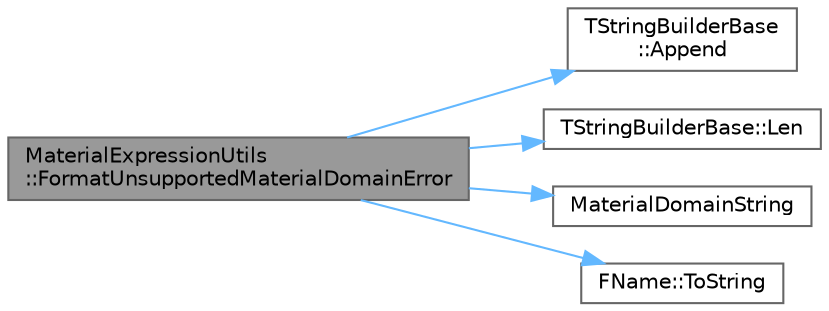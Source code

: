 digraph "MaterialExpressionUtils::FormatUnsupportedMaterialDomainError"
{
 // INTERACTIVE_SVG=YES
 // LATEX_PDF_SIZE
  bgcolor="transparent";
  edge [fontname=Helvetica,fontsize=10,labelfontname=Helvetica,labelfontsize=10];
  node [fontname=Helvetica,fontsize=10,shape=box,height=0.2,width=0.4];
  rankdir="LR";
  Node1 [id="Node000001",label="MaterialExpressionUtils\l::FormatUnsupportedMaterialDomainError",height=0.2,width=0.4,color="gray40", fillcolor="grey60", style="filled", fontcolor="black",tooltip=" "];
  Node1 -> Node2 [id="edge1_Node000001_Node000002",color="steelblue1",style="solid",tooltip=" "];
  Node2 [id="Node000002",label="TStringBuilderBase\l::Append",height=0.2,width=0.4,color="grey40", fillcolor="white", style="filled",URL="$d6/dbc/classTStringBuilderBase.html#aa69f1e13dce5e56e61aaa197bbf7a142",tooltip=" "];
  Node1 -> Node3 [id="edge2_Node000001_Node000003",color="steelblue1",style="solid",tooltip=" "];
  Node3 [id="Node000003",label="TStringBuilderBase::Len",height=0.2,width=0.4,color="grey40", fillcolor="white", style="filled",URL="$d6/dbc/classTStringBuilderBase.html#aeec971cfb8c8be8459e26d89528266e6",tooltip=" "];
  Node1 -> Node4 [id="edge3_Node000001_Node000004",color="steelblue1",style="solid",tooltip=" "];
  Node4 [id="Node000004",label="MaterialDomainString",height=0.2,width=0.4,color="grey40", fillcolor="white", style="filled",URL="$d1/d1c/MaterialDomain_8h.html#ae2607a709e325a5b3c194630fea2fa1c",tooltip="Defines the domain of a material."];
  Node1 -> Node5 [id="edge4_Node000001_Node000005",color="steelblue1",style="solid",tooltip=" "];
  Node5 [id="Node000005",label="FName::ToString",height=0.2,width=0.4,color="grey40", fillcolor="white", style="filled",URL="$d0/d53/classFName.html#aa1dc865b721f80e46e8d67993a24bb9e",tooltip="Converts an FName to a readable format."];
}
